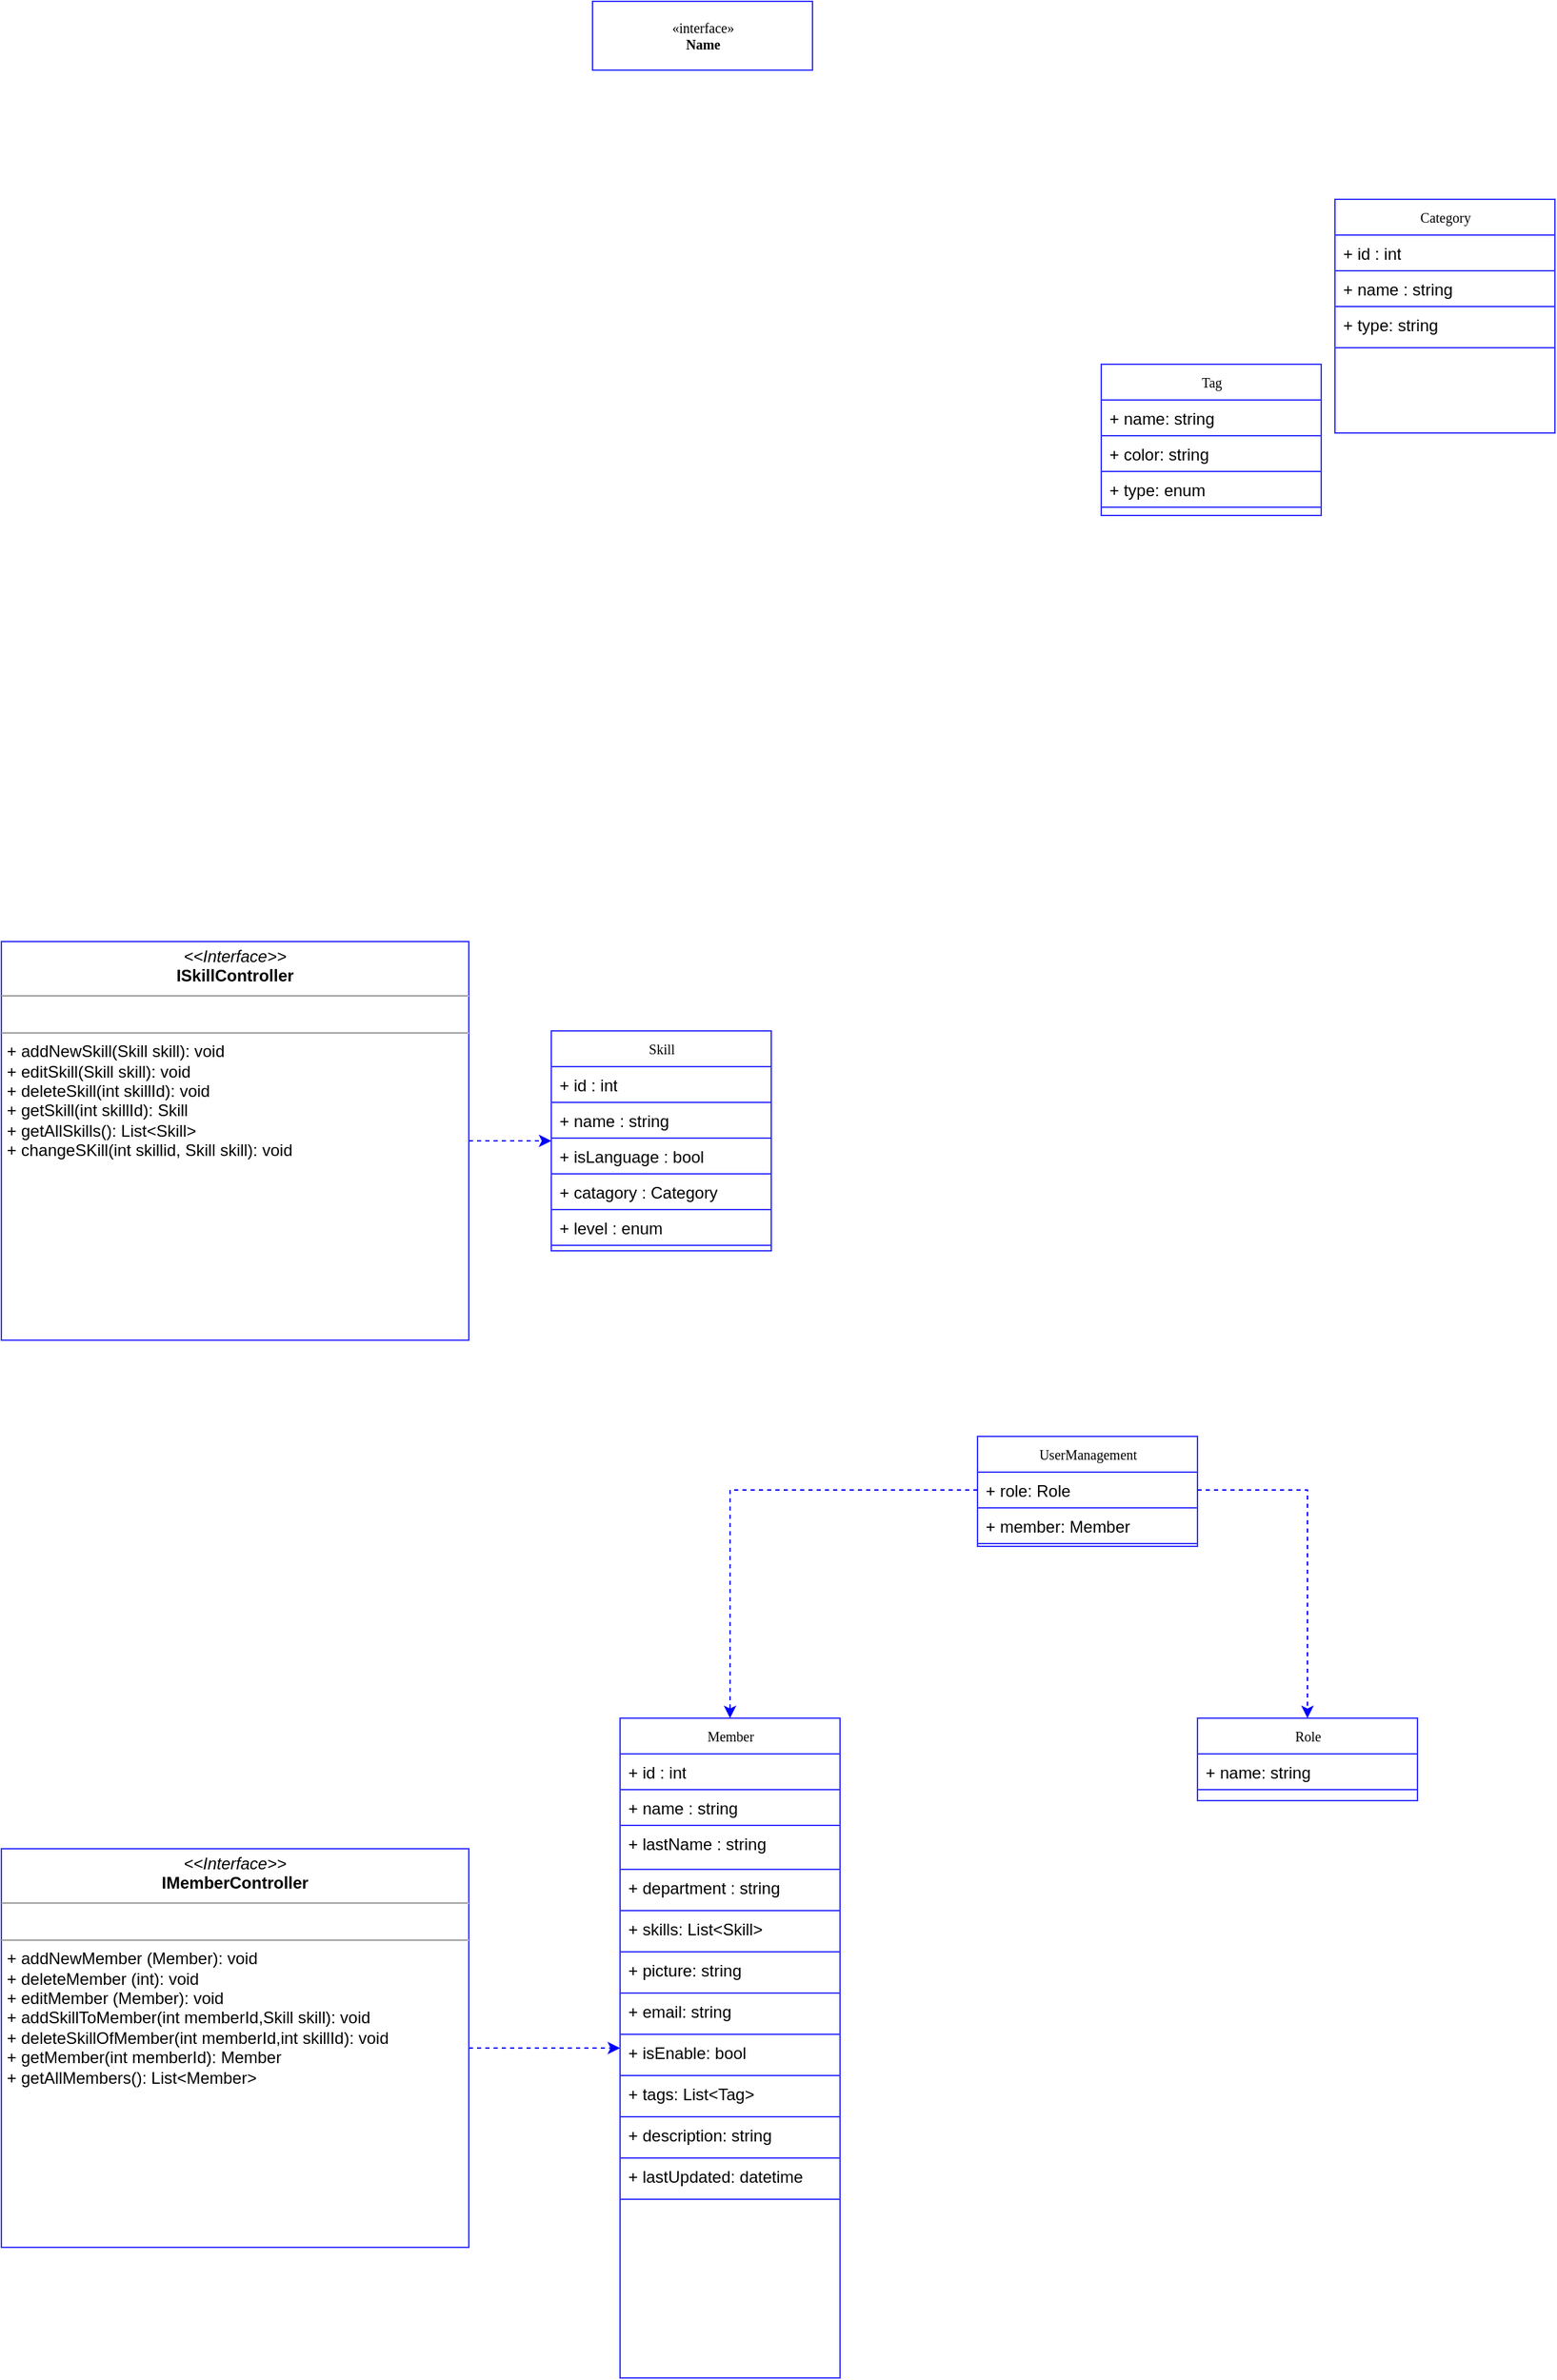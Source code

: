 <mxfile version="16.6.4" type="github">
  <diagram id="DBrndhMRon01NCxMLi8W" name="Page-1">
    <mxGraphModel dx="1221" dy="680" grid="1" gridSize="10" guides="1" tooltips="1" connect="1" arrows="1" fold="1" page="1" pageScale="1" pageWidth="2500" pageHeight="2500" math="0" shadow="0">
      <root>
        <mxCell id="0" />
        <mxCell id="1" parent="0" />
        <mxCell id="cO_JLx6r3B_wXoH_glPn-7" value="Skill" style="swimlane;html=1;fontStyle=0;childLayout=stackLayout;horizontal=1;startSize=26;horizontalStack=0;resizeParent=1;resizeLast=0;collapsible=1;marginBottom=0;swimlaneFillColor=#ffffff;rounded=0;shadow=0;comic=0;labelBackgroundColor=none;strokeWidth=1;fontFamily=Verdana;fontSize=10;align=center;strokeColor=#3333FF;" parent="1" vertex="1">
          <mxGeometry x="440" y="775" width="160" height="160" as="geometry" />
        </mxCell>
        <mxCell id="cO_JLx6r3B_wXoH_glPn-8" value="+ id : int" style="text;html=1;strokeColor=#3333FF;fillColor=none;align=left;verticalAlign=top;spacingLeft=4;spacingRight=4;whiteSpace=wrap;overflow=hidden;rotatable=0;points=[[0,0.5],[1,0.5]];portConstraint=eastwest;" parent="cO_JLx6r3B_wXoH_glPn-7" vertex="1">
          <mxGeometry y="26" width="160" height="26" as="geometry" />
        </mxCell>
        <mxCell id="cO_JLx6r3B_wXoH_glPn-9" value="+ name : string" style="text;html=1;strokeColor=#3333FF;fillColor=none;align=left;verticalAlign=top;spacingLeft=4;spacingRight=4;whiteSpace=wrap;overflow=hidden;rotatable=0;points=[[0,0.5],[1,0.5]];portConstraint=eastwest;" parent="cO_JLx6r3B_wXoH_glPn-7" vertex="1">
          <mxGeometry y="52" width="160" height="26" as="geometry" />
        </mxCell>
        <mxCell id="cO_JLx6r3B_wXoH_glPn-10" value="+ isLanguage : bool" style="text;html=1;strokeColor=#3333FF;fillColor=none;align=left;verticalAlign=top;spacingLeft=4;spacingRight=4;whiteSpace=wrap;overflow=hidden;rotatable=0;points=[[0,0.5],[1,0.5]];portConstraint=eastwest;" parent="cO_JLx6r3B_wXoH_glPn-7" vertex="1">
          <mxGeometry y="78" width="160" height="26" as="geometry" />
        </mxCell>
        <mxCell id="cO_JLx6r3B_wXoH_glPn-11" value="+ catagory : Category" style="text;html=1;strokeColor=#3333FF;fillColor=none;align=left;verticalAlign=top;spacingLeft=4;spacingRight=4;whiteSpace=wrap;overflow=hidden;rotatable=0;points=[[0,0.5],[1,0.5]];portConstraint=eastwest;" parent="cO_JLx6r3B_wXoH_glPn-7" vertex="1">
          <mxGeometry y="104" width="160" height="26" as="geometry" />
        </mxCell>
        <mxCell id="cO_JLx6r3B_wXoH_glPn-12" value="+ level : enum" style="text;html=1;strokeColor=#3333FF;fillColor=none;align=left;verticalAlign=top;spacingLeft=4;spacingRight=4;whiteSpace=wrap;overflow=hidden;rotatable=0;points=[[0,0.5],[1,0.5]];portConstraint=eastwest;" parent="cO_JLx6r3B_wXoH_glPn-7" vertex="1">
          <mxGeometry y="130" width="160" height="26" as="geometry" />
        </mxCell>
        <mxCell id="cO_JLx6r3B_wXoH_glPn-13" value="Member" style="swimlane;html=1;fontStyle=0;childLayout=stackLayout;horizontal=1;startSize=26;horizontalStack=0;resizeParent=1;resizeLast=0;collapsible=1;marginBottom=0;swimlaneFillColor=#ffffff;rounded=0;shadow=0;comic=0;labelBackgroundColor=none;strokeWidth=1;fontFamily=Verdana;fontSize=10;align=center;strokeColor=#3333FF;" parent="1" vertex="1">
          <mxGeometry x="490" y="1275" width="160" height="480" as="geometry" />
        </mxCell>
        <mxCell id="cO_JLx6r3B_wXoH_glPn-14" value="+ id : int" style="text;html=1;strokeColor=#3333FF;fillColor=none;align=left;verticalAlign=top;spacingLeft=4;spacingRight=4;whiteSpace=wrap;overflow=hidden;rotatable=0;points=[[0,0.5],[1,0.5]];portConstraint=eastwest;" parent="cO_JLx6r3B_wXoH_glPn-13" vertex="1">
          <mxGeometry y="26" width="160" height="26" as="geometry" />
        </mxCell>
        <mxCell id="cO_JLx6r3B_wXoH_glPn-15" value="+ name : string" style="text;html=1;strokeColor=#3333FF;fillColor=none;align=left;verticalAlign=top;spacingLeft=4;spacingRight=4;whiteSpace=wrap;overflow=hidden;rotatable=0;points=[[0,0.5],[1,0.5]];portConstraint=eastwest;" parent="cO_JLx6r3B_wXoH_glPn-13" vertex="1">
          <mxGeometry y="52" width="160" height="26" as="geometry" />
        </mxCell>
        <mxCell id="cO_JLx6r3B_wXoH_glPn-16" value="+ lastName : string" style="text;html=1;strokeColor=#3333FF;fillColor=none;align=left;verticalAlign=top;spacingLeft=4;spacingRight=4;whiteSpace=wrap;overflow=hidden;rotatable=0;points=[[0,0.5],[1,0.5]];portConstraint=eastwest;" parent="cO_JLx6r3B_wXoH_glPn-13" vertex="1">
          <mxGeometry y="78" width="160" height="32" as="geometry" />
        </mxCell>
        <mxCell id="cO_JLx6r3B_wXoH_glPn-17" value="+ department : string" style="text;html=1;strokeColor=#3333FF;fillColor=none;align=left;verticalAlign=top;spacingLeft=4;spacingRight=4;whiteSpace=wrap;overflow=hidden;rotatable=0;points=[[0,0.5],[1,0.5]];portConstraint=eastwest;" parent="cO_JLx6r3B_wXoH_glPn-13" vertex="1">
          <mxGeometry y="110" width="160" height="30" as="geometry" />
        </mxCell>
        <mxCell id="cO_JLx6r3B_wXoH_glPn-18" value="+ skills: List&amp;lt;Skill&amp;gt;" style="text;html=1;strokeColor=#3333FF;fillColor=none;align=left;verticalAlign=top;spacingLeft=4;spacingRight=4;whiteSpace=wrap;overflow=hidden;rotatable=0;points=[[0,0.5],[1,0.5]];portConstraint=eastwest;" parent="cO_JLx6r3B_wXoH_glPn-13" vertex="1">
          <mxGeometry y="140" width="160" height="30" as="geometry" />
        </mxCell>
        <mxCell id="cO_JLx6r3B_wXoH_glPn-19" value="+ picture: string" style="text;html=1;strokeColor=#3333FF;fillColor=none;align=left;verticalAlign=top;spacingLeft=4;spacingRight=4;whiteSpace=wrap;overflow=hidden;rotatable=0;points=[[0,0.5],[1,0.5]];portConstraint=eastwest;" parent="cO_JLx6r3B_wXoH_glPn-13" vertex="1">
          <mxGeometry y="170" width="160" height="30" as="geometry" />
        </mxCell>
        <mxCell id="cO_JLx6r3B_wXoH_glPn-20" value="+ email: string" style="text;html=1;strokeColor=#3333FF;fillColor=none;align=left;verticalAlign=top;spacingLeft=4;spacingRight=4;whiteSpace=wrap;overflow=hidden;rotatable=0;points=[[0,0.5],[1,0.5]];portConstraint=eastwest;" parent="cO_JLx6r3B_wXoH_glPn-13" vertex="1">
          <mxGeometry y="200" width="160" height="30" as="geometry" />
        </mxCell>
        <mxCell id="cO_JLx6r3B_wXoH_glPn-21" value="+ isEnable: bool" style="text;html=1;strokeColor=#3333FF;fillColor=none;align=left;verticalAlign=top;spacingLeft=4;spacingRight=4;whiteSpace=wrap;overflow=hidden;rotatable=0;points=[[0,0.5],[1,0.5]];portConstraint=eastwest;" parent="cO_JLx6r3B_wXoH_glPn-13" vertex="1">
          <mxGeometry y="230" width="160" height="30" as="geometry" />
        </mxCell>
        <mxCell id="cO_JLx6r3B_wXoH_glPn-22" value="+ tags: List&amp;lt;Tag&amp;gt;" style="text;html=1;strokeColor=#3333FF;fillColor=none;align=left;verticalAlign=top;spacingLeft=4;spacingRight=4;whiteSpace=wrap;overflow=hidden;rotatable=0;points=[[0,0.5],[1,0.5]];portConstraint=eastwest;" parent="cO_JLx6r3B_wXoH_glPn-13" vertex="1">
          <mxGeometry y="260" width="160" height="30" as="geometry" />
        </mxCell>
        <mxCell id="cO_JLx6r3B_wXoH_glPn-23" value="+ description: string" style="text;html=1;strokeColor=#3333FF;fillColor=none;align=left;verticalAlign=top;spacingLeft=4;spacingRight=4;whiteSpace=wrap;overflow=hidden;rotatable=0;points=[[0,0.5],[1,0.5]];portConstraint=eastwest;" parent="cO_JLx6r3B_wXoH_glPn-13" vertex="1">
          <mxGeometry y="290" width="160" height="30" as="geometry" />
        </mxCell>
        <mxCell id="cO_JLx6r3B_wXoH_glPn-24" value="+ lastUpdated: datetime" style="text;html=1;strokeColor=#3333FF;fillColor=none;align=left;verticalAlign=top;spacingLeft=4;spacingRight=4;whiteSpace=wrap;overflow=hidden;rotatable=0;points=[[0,0.5],[1,0.5]];portConstraint=eastwest;" parent="cO_JLx6r3B_wXoH_glPn-13" vertex="1">
          <mxGeometry y="320" width="160" height="30" as="geometry" />
        </mxCell>
        <mxCell id="0mOoLYNLW5pb3kd6cCvZ-5" style="edgeStyle=orthogonalEdgeStyle;rounded=0;orthogonalLoop=1;jettySize=auto;html=1;entryX=0;entryY=0.5;entryDx=0;entryDy=0;dashed=1;strokeColor=#0000FF;" edge="1" parent="1" source="cO_JLx6r3B_wXoH_glPn-25" target="cO_JLx6r3B_wXoH_glPn-13">
          <mxGeometry relative="1" as="geometry" />
        </mxCell>
        <mxCell id="cO_JLx6r3B_wXoH_glPn-25" value="&lt;p style=&quot;margin: 0px ; margin-top: 4px ; text-align: center&quot;&gt;&lt;i&gt;&amp;lt;&amp;lt;Interface&amp;gt;&amp;gt;&lt;/i&gt;&lt;br&gt;&lt;b&gt;IMemberController&lt;/b&gt;&lt;/p&gt;&lt;hr size=&quot;1&quot;&gt;&lt;p style=&quot;margin: 0px ; margin-left: 4px&quot;&gt;&lt;br&gt;&lt;/p&gt;&lt;hr size=&quot;1&quot;&gt;&lt;p style=&quot;margin: 0px ; margin-left: 4px&quot;&gt;+ addNewMember (Member): void&lt;/p&gt;&lt;p style=&quot;margin: 0px ; margin-left: 4px&quot;&gt;&lt;span&gt;+ deleteMember (int): void&lt;/span&gt;&lt;br&gt;&lt;/p&gt;&lt;p style=&quot;margin: 0px ; margin-left: 4px&quot;&gt;+ editMember (Member): void&lt;br&gt;&lt;/p&gt;&lt;p style=&quot;margin: 0px ; margin-left: 4px&quot;&gt;+ addSkillToMember(int memberId,Skill skill): void&lt;br&gt;&lt;/p&gt;&lt;p style=&quot;margin: 0px ; margin-left: 4px&quot;&gt;+ deleteSkillOfMember(int memberId,int skillId): void&lt;br&gt;&lt;/p&gt;&lt;p style=&quot;margin: 0px ; margin-left: 4px&quot;&gt;+ getMember(int memberId): Member&amp;nbsp;&lt;br&gt;&lt;/p&gt;&lt;p style=&quot;margin: 0px ; margin-left: 4px&quot;&gt;+ getAllMembers(): List&amp;lt;Member&amp;gt;&lt;br&gt;&lt;/p&gt;&lt;p style=&quot;margin: 0px ; margin-left: 4px&quot;&gt;&lt;br&gt;&lt;/p&gt;" style="verticalAlign=top;align=left;overflow=fill;fontSize=12;fontFamily=Helvetica;html=1;rounded=0;shadow=0;comic=0;labelBackgroundColor=none;strokeWidth=1;strokeColor=#3333FF;" parent="1" vertex="1">
          <mxGeometry x="40" y="1370" width="340" height="290" as="geometry" />
        </mxCell>
        <mxCell id="0mOoLYNLW5pb3kd6cCvZ-6" style="edgeStyle=orthogonalEdgeStyle;rounded=0;orthogonalLoop=1;jettySize=auto;html=1;exitX=1;exitY=0.5;exitDx=0;exitDy=0;entryX=0;entryY=0.5;entryDx=0;entryDy=0;dashed=1;strokeColor=#0000FF;" edge="1" parent="1" source="cO_JLx6r3B_wXoH_glPn-26" target="cO_JLx6r3B_wXoH_glPn-7">
          <mxGeometry relative="1" as="geometry" />
        </mxCell>
        <mxCell id="cO_JLx6r3B_wXoH_glPn-26" value="&lt;p style=&quot;margin: 0px ; margin-top: 4px ; text-align: center&quot;&gt;&lt;i&gt;&amp;lt;&amp;lt;Interface&amp;gt;&amp;gt;&lt;/i&gt;&lt;br&gt;&lt;b&gt;ISkillController&lt;/b&gt;&lt;/p&gt;&lt;hr size=&quot;1&quot;&gt;&lt;p style=&quot;margin: 0px ; margin-left: 4px&quot;&gt;&lt;br&gt;&lt;/p&gt;&lt;hr size=&quot;1&quot;&gt;&lt;p style=&quot;margin: 0px ; margin-left: 4px&quot;&gt;+ addNewSkill(Skill skill): void&lt;/p&gt;&lt;p style=&quot;margin: 0px ; margin-left: 4px&quot;&gt;+ editSkill(Skill skill): void&lt;br&gt;&lt;/p&gt;&lt;p style=&quot;margin: 0px ; margin-left: 4px&quot;&gt;&lt;span&gt;+ deleteSkill(int skillId): void&lt;/span&gt;&lt;br&gt;&lt;/p&gt;&lt;p style=&quot;margin: 0px ; margin-left: 4px&quot;&gt;+ getSkill(int skillId): Skill&lt;br&gt;+ getAllSkills(): List&amp;lt;Skill&amp;gt;&lt;br&gt;&lt;/p&gt;&lt;p style=&quot;margin: 0px 0px 0px 4px&quot;&gt;+ changeSKill(int skillid, Skill skill): void&lt;br&gt;&lt;/p&gt;&lt;p style=&quot;margin: 0px 0px 0px 4px&quot;&gt;&lt;br&gt;&lt;/p&gt;&lt;p style=&quot;margin: 0px ; margin-left: 4px&quot;&gt;&lt;br&gt;&lt;/p&gt;" style="verticalAlign=top;align=left;overflow=fill;fontSize=12;fontFamily=Helvetica;html=1;rounded=0;shadow=0;comic=0;labelBackgroundColor=none;strokeWidth=1;strokeColor=#3333FF;" parent="1" vertex="1">
          <mxGeometry x="40" y="710" width="340" height="290" as="geometry" />
        </mxCell>
        <mxCell id="cO_JLx6r3B_wXoH_glPn-27" value="Category" style="swimlane;html=1;fontStyle=0;childLayout=stackLayout;horizontal=1;startSize=26;horizontalStack=0;resizeParent=1;resizeLast=0;collapsible=1;marginBottom=0;swimlaneFillColor=#ffffff;rounded=0;shadow=0;comic=0;labelBackgroundColor=none;strokeWidth=1;fontFamily=Verdana;fontSize=10;align=center;strokeColor=#3333FF;" parent="1" vertex="1">
          <mxGeometry x="1010" y="170" width="160" height="170" as="geometry" />
        </mxCell>
        <mxCell id="cO_JLx6r3B_wXoH_glPn-28" value="+ id : int" style="text;html=1;strokeColor=#3333FF;fillColor=none;align=left;verticalAlign=top;spacingLeft=4;spacingRight=4;whiteSpace=wrap;overflow=hidden;rotatable=0;points=[[0,0.5],[1,0.5]];portConstraint=eastwest;" parent="cO_JLx6r3B_wXoH_glPn-27" vertex="1">
          <mxGeometry y="26" width="160" height="26" as="geometry" />
        </mxCell>
        <mxCell id="cO_JLx6r3B_wXoH_glPn-29" value="+ name : string" style="text;html=1;strokeColor=#3333FF;fillColor=none;align=left;verticalAlign=top;spacingLeft=4;spacingRight=4;whiteSpace=wrap;overflow=hidden;rotatable=0;points=[[0,0.5],[1,0.5]];portConstraint=eastwest;" parent="cO_JLx6r3B_wXoH_glPn-27" vertex="1">
          <mxGeometry y="52" width="160" height="26" as="geometry" />
        </mxCell>
        <mxCell id="cO_JLx6r3B_wXoH_glPn-30" value="+ type: string" style="text;html=1;strokeColor=#3333FF;fillColor=none;align=left;verticalAlign=top;spacingLeft=4;spacingRight=4;whiteSpace=wrap;overflow=hidden;rotatable=0;points=[[0,0.5],[1,0.5]];portConstraint=eastwest;" parent="cO_JLx6r3B_wXoH_glPn-27" vertex="1">
          <mxGeometry y="78" width="160" height="30" as="geometry" />
        </mxCell>
        <mxCell id="cO_JLx6r3B_wXoH_glPn-31" value="UserManagement" style="swimlane;html=1;fontStyle=0;childLayout=stackLayout;horizontal=1;startSize=26;horizontalStack=0;resizeParent=1;resizeLast=0;collapsible=1;marginBottom=0;swimlaneFillColor=#ffffff;rounded=0;shadow=0;comic=0;labelBackgroundColor=none;strokeWidth=1;fontFamily=Verdana;fontSize=10;align=center;strokeColor=#3333FF;" parent="1" vertex="1">
          <mxGeometry x="750" y="1070" width="160" height="80" as="geometry" />
        </mxCell>
        <mxCell id="cO_JLx6r3B_wXoH_glPn-32" value="+ role: Role" style="text;html=1;strokeColor=#3333FF;fillColor=none;align=left;verticalAlign=top;spacingLeft=4;spacingRight=4;whiteSpace=wrap;overflow=hidden;rotatable=0;points=[[0,0.5],[1,0.5]];portConstraint=eastwest;" parent="cO_JLx6r3B_wXoH_glPn-31" vertex="1">
          <mxGeometry y="26" width="160" height="26" as="geometry" />
        </mxCell>
        <mxCell id="cO_JLx6r3B_wXoH_glPn-33" value="+ member: Member" style="text;html=1;strokeColor=#3333FF;fillColor=none;align=left;verticalAlign=top;spacingLeft=4;spacingRight=4;whiteSpace=wrap;overflow=hidden;rotatable=0;points=[[0,0.5],[1,0.5]];portConstraint=eastwest;" parent="cO_JLx6r3B_wXoH_glPn-31" vertex="1">
          <mxGeometry y="52" width="160" height="26" as="geometry" />
        </mxCell>
        <mxCell id="cO_JLx6r3B_wXoH_glPn-34" value="Role" style="swimlane;html=1;fontStyle=0;childLayout=stackLayout;horizontal=1;startSize=26;horizontalStack=0;resizeParent=1;resizeLast=0;collapsible=1;marginBottom=0;swimlaneFillColor=#ffffff;rounded=0;shadow=0;comic=0;labelBackgroundColor=none;strokeWidth=1;fontFamily=Verdana;fontSize=10;align=center;strokeColor=#3333FF;" parent="1" vertex="1">
          <mxGeometry x="910" y="1275" width="160" height="60" as="geometry" />
        </mxCell>
        <mxCell id="cO_JLx6r3B_wXoH_glPn-35" value="+ name: string" style="text;html=1;strokeColor=#3333FF;fillColor=none;align=left;verticalAlign=top;spacingLeft=4;spacingRight=4;whiteSpace=wrap;overflow=hidden;rotatable=0;points=[[0,0.5],[1,0.5]];portConstraint=eastwest;" parent="cO_JLx6r3B_wXoH_glPn-34" vertex="1">
          <mxGeometry y="26" width="160" height="26" as="geometry" />
        </mxCell>
        <mxCell id="cO_JLx6r3B_wXoH_glPn-36" value="Tag" style="swimlane;html=1;fontStyle=0;childLayout=stackLayout;horizontal=1;startSize=26;horizontalStack=0;resizeParent=1;resizeLast=0;collapsible=1;marginBottom=0;swimlaneFillColor=#ffffff;rounded=0;shadow=0;comic=0;labelBackgroundColor=none;strokeWidth=1;fontFamily=Verdana;fontSize=10;align=center;strokeColor=#3333FF;" parent="1" vertex="1">
          <mxGeometry x="840" y="290" width="160" height="110" as="geometry" />
        </mxCell>
        <mxCell id="cO_JLx6r3B_wXoH_glPn-37" value="+ name: string" style="text;html=1;strokeColor=#3333FF;fillColor=none;align=left;verticalAlign=top;spacingLeft=4;spacingRight=4;whiteSpace=wrap;overflow=hidden;rotatable=0;points=[[0,0.5],[1,0.5]];portConstraint=eastwest;" parent="cO_JLx6r3B_wXoH_glPn-36" vertex="1">
          <mxGeometry y="26" width="160" height="26" as="geometry" />
        </mxCell>
        <mxCell id="cO_JLx6r3B_wXoH_glPn-38" value="+ color: string" style="text;html=1;strokeColor=#3333FF;fillColor=none;align=left;verticalAlign=top;spacingLeft=4;spacingRight=4;whiteSpace=wrap;overflow=hidden;rotatable=0;points=[[0,0.5],[1,0.5]];portConstraint=eastwest;" parent="cO_JLx6r3B_wXoH_glPn-36" vertex="1">
          <mxGeometry y="52" width="160" height="26" as="geometry" />
        </mxCell>
        <mxCell id="cO_JLx6r3B_wXoH_glPn-39" value="+ type: enum" style="text;html=1;strokeColor=#3333FF;fillColor=none;align=left;verticalAlign=top;spacingLeft=4;spacingRight=4;whiteSpace=wrap;overflow=hidden;rotatable=0;points=[[0,0.5],[1,0.5]];portConstraint=eastwest;" parent="cO_JLx6r3B_wXoH_glPn-36" vertex="1">
          <mxGeometry y="78" width="160" height="26" as="geometry" />
        </mxCell>
        <mxCell id="cO_JLx6r3B_wXoH_glPn-40" value="&amp;laquo;interface&amp;raquo;&lt;br&gt;&lt;b&gt;Name&lt;/b&gt;" style="html=1;rounded=0;shadow=0;comic=0;labelBackgroundColor=none;strokeWidth=1;fontFamily=Verdana;fontSize=10;align=center;strokeColor=#3333FF;" parent="1" vertex="1">
          <mxGeometry x="470" y="26" width="160" height="50" as="geometry" />
        </mxCell>
        <mxCell id="0mOoLYNLW5pb3kd6cCvZ-8" style="edgeStyle=orthogonalEdgeStyle;rounded=0;orthogonalLoop=1;jettySize=auto;html=1;exitX=0;exitY=0.5;exitDx=0;exitDy=0;entryX=0.5;entryY=0;entryDx=0;entryDy=0;dashed=1;strokeColor=#0000FF;" edge="1" parent="1" source="cO_JLx6r3B_wXoH_glPn-32" target="cO_JLx6r3B_wXoH_glPn-13">
          <mxGeometry relative="1" as="geometry" />
        </mxCell>
        <mxCell id="0mOoLYNLW5pb3kd6cCvZ-9" style="edgeStyle=orthogonalEdgeStyle;rounded=0;orthogonalLoop=1;jettySize=auto;html=1;exitX=1;exitY=0.5;exitDx=0;exitDy=0;entryX=0.5;entryY=0;entryDx=0;entryDy=0;dashed=1;strokeColor=#0000FF;" edge="1" parent="1" source="cO_JLx6r3B_wXoH_glPn-32" target="cO_JLx6r3B_wXoH_glPn-34">
          <mxGeometry relative="1" as="geometry" />
        </mxCell>
      </root>
    </mxGraphModel>
  </diagram>
</mxfile>
